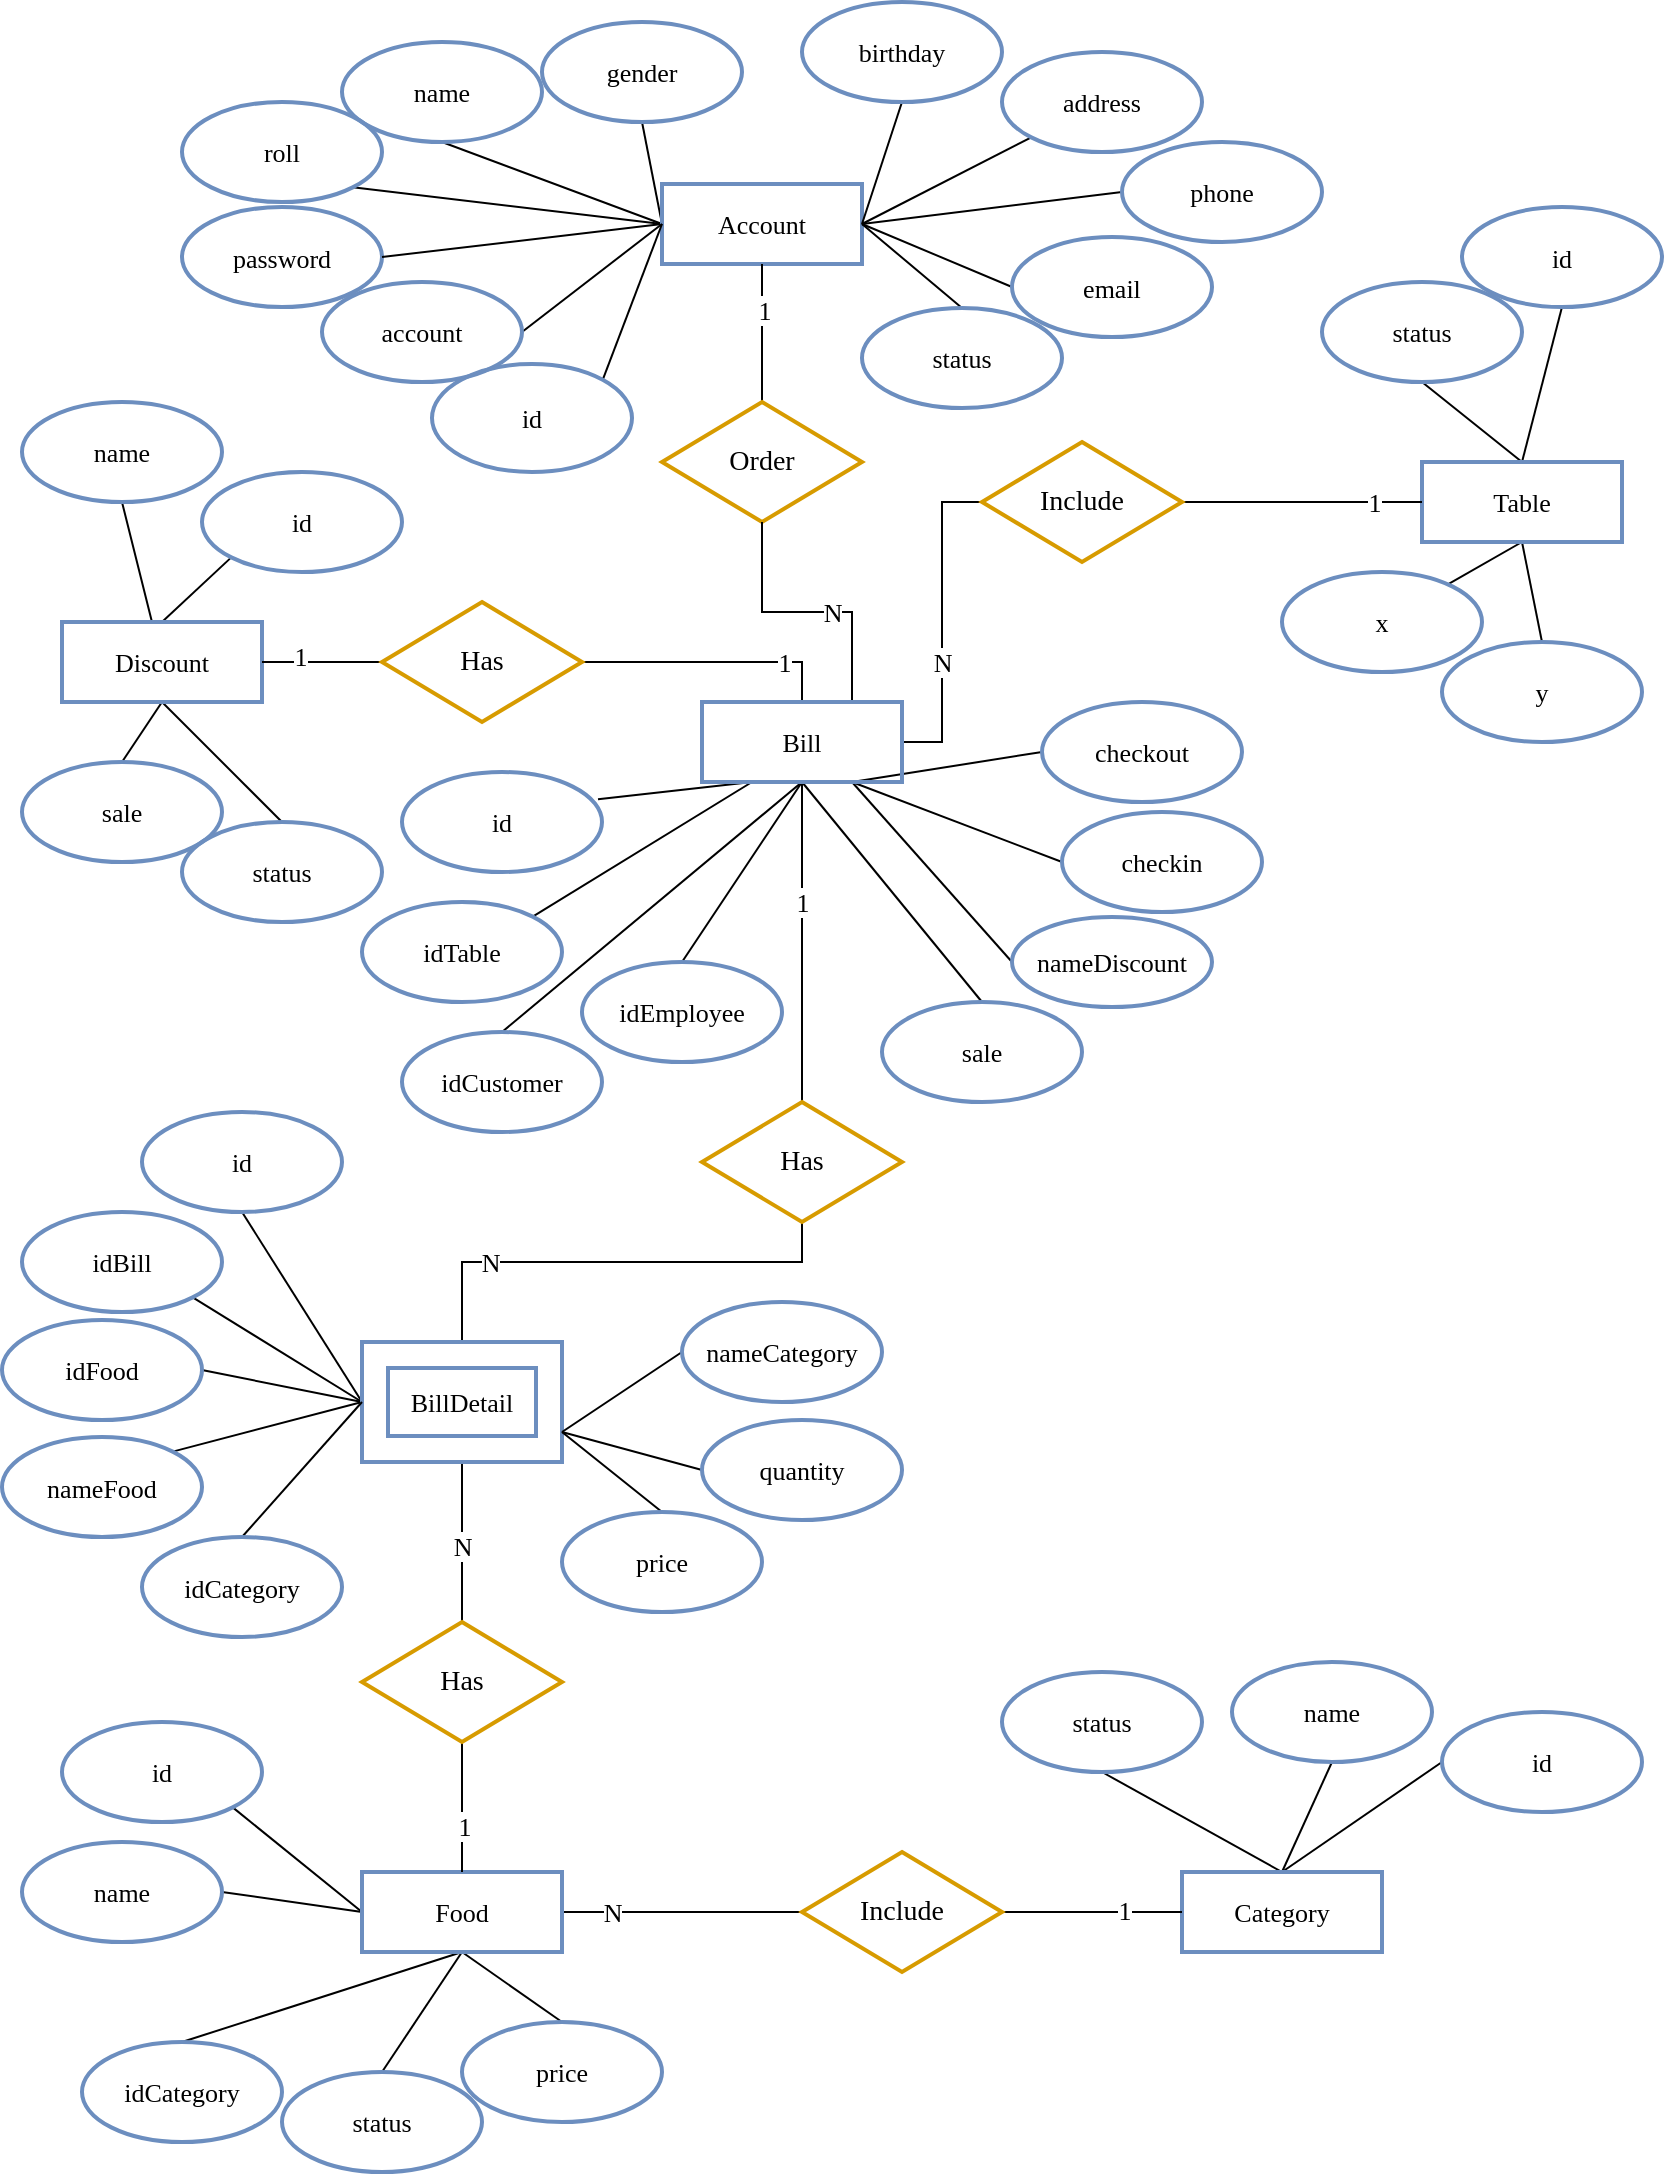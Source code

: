 <mxfile version="12.1.7" type="device" pages="1"><diagram id="SRZ3dqb9q7JAOupJi0MM" name="Page-1"><mxGraphModel dx="1010" dy="579" grid="1" gridSize="10" guides="1" tooltips="1" connect="1" arrows="1" fold="1" page="1" pageScale="1" pageWidth="850" pageHeight="1100" math="0" shadow="0"><root><mxCell id="0"/><mxCell id="1" parent="0"/><mxCell id="v0lJwdvQZhGntHeswYaw-1" value="password" style="ellipse;margin=10;strokeWidth=2;fontSize=13;whiteSpace=wrap;html=1;align=center;fillColor=none;strokeColor=#6c8ebf;fontFamily=Times New Roman;rotation=0;" parent="1" vertex="1"><mxGeometry x="100" y="112.5" width="100" height="50" as="geometry"/></mxCell><mxCell id="v0lJwdvQZhGntHeswYaw-62" style="rounded=0;orthogonalLoop=1;jettySize=auto;html=1;entryX=0.5;entryY=1;entryDx=0;entryDy=0;endArrow=none;endFill=0;fontFamily=Times New Roman;fontSize=13;exitX=0;exitY=0.5;exitDx=0;exitDy=0;" parent="1" source="v0lJwdvQZhGntHeswYaw-2" target="v0lJwdvQZhGntHeswYaw-18" edge="1"><mxGeometry relative="1" as="geometry"><mxPoint x="300" y="100" as="sourcePoint"/></mxGeometry></mxCell><mxCell id="v0lJwdvQZhGntHeswYaw-63" style="edgeStyle=none;rounded=0;orthogonalLoop=1;jettySize=auto;html=1;entryX=1;entryY=1;entryDx=0;entryDy=0;endArrow=none;endFill=0;fontFamily=Times New Roman;fontSize=13;exitX=0;exitY=0.5;exitDx=0;exitDy=0;" parent="1" source="v0lJwdvQZhGntHeswYaw-2" target="v0lJwdvQZhGntHeswYaw-17" edge="1"><mxGeometry relative="1" as="geometry"><mxPoint x="280" y="110" as="sourcePoint"/></mxGeometry></mxCell><mxCell id="v0lJwdvQZhGntHeswYaw-64" style="edgeStyle=none;rounded=0;orthogonalLoop=1;jettySize=auto;html=1;entryX=1;entryY=0.5;entryDx=0;entryDy=0;endArrow=none;endFill=0;fontFamily=Times New Roman;fontSize=13;exitX=0;exitY=0.5;exitDx=0;exitDy=0;" parent="1" source="v0lJwdvQZhGntHeswYaw-2" target="v0lJwdvQZhGntHeswYaw-1" edge="1"><mxGeometry relative="1" as="geometry"><mxPoint x="270" y="113" as="sourcePoint"/></mxGeometry></mxCell><mxCell id="LZsES5Yfw7CZXy4DwMsP-8" style="edgeStyle=none;rounded=0;orthogonalLoop=1;jettySize=auto;html=1;entryX=0.5;entryY=1;entryDx=0;entryDy=0;endArrow=none;endFill=0;exitX=0;exitY=0.5;exitDx=0;exitDy=0;" edge="1" parent="1" source="v0lJwdvQZhGntHeswYaw-2" target="LZsES5Yfw7CZXy4DwMsP-1"><mxGeometry relative="1" as="geometry"><mxPoint x="320" y="90" as="sourcePoint"/></mxGeometry></mxCell><mxCell id="v0lJwdvQZhGntHeswYaw-2" value="Account" style="strokeWidth=2;whiteSpace=wrap;html=1;align=center;fontSize=13;fillColor=none;strokeColor=#6c8ebf;fontFamily=Times New Roman;" parent="1" vertex="1"><mxGeometry x="340" y="101" width="100" height="40" as="geometry"/></mxCell><mxCell id="v0lJwdvQZhGntHeswYaw-29" style="edgeStyle=orthogonalEdgeStyle;rounded=0;orthogonalLoop=1;jettySize=auto;html=1;entryX=0.5;entryY=1;entryDx=0;entryDy=0;endArrow=none;endFill=0;fontFamily=Times New Roman;fontSize=13;" parent="1" source="v0lJwdvQZhGntHeswYaw-3" target="v0lJwdvQZhGntHeswYaw-2" edge="1"><mxGeometry relative="1" as="geometry"/></mxCell><mxCell id="v0lJwdvQZhGntHeswYaw-127" value="1" style="text;html=1;resizable=0;points=[];align=center;verticalAlign=middle;labelBackgroundColor=#ffffff;fontSize=13;fontFamily=Times New Roman;" parent="v0lJwdvQZhGntHeswYaw-29" vertex="1" connectable="0"><mxGeometry x="0.327" y="-1" relative="1" as="geometry"><mxPoint as="offset"/></mxGeometry></mxCell><mxCell id="v0lJwdvQZhGntHeswYaw-3" value="Order" style="shape=rhombus;strokeWidth=2;fontSize=13;perimeter=rhombusPerimeter;whiteSpace=wrap;html=1;align=center;fontSize=14;fillColor=none;strokeColor=#d79b00;fontFamily=Times New Roman;" parent="1" vertex="1"><mxGeometry x="340" y="210" width="100" height="60" as="geometry"/></mxCell><mxCell id="v0lJwdvQZhGntHeswYaw-96" style="edgeStyle=none;rounded=0;orthogonalLoop=1;jettySize=auto;html=1;exitX=0.5;exitY=0;exitDx=0;exitDy=0;entryX=0.5;entryY=1;entryDx=0;entryDy=0;endArrow=none;endFill=0;fontFamily=Times New Roman;fontSize=13;" parent="1" source="v0lJwdvQZhGntHeswYaw-5" target="v0lJwdvQZhGntHeswYaw-44" edge="1"><mxGeometry relative="1" as="geometry"/></mxCell><mxCell id="v0lJwdvQZhGntHeswYaw-97" style="edgeStyle=none;rounded=0;orthogonalLoop=1;jettySize=auto;html=1;exitX=0.5;exitY=0;exitDx=0;exitDy=0;entryX=0.5;entryY=1;entryDx=0;entryDy=0;endArrow=none;endFill=0;fontFamily=Times New Roman;fontSize=13;" parent="1" source="v0lJwdvQZhGntHeswYaw-5" target="v0lJwdvQZhGntHeswYaw-45" edge="1"><mxGeometry relative="1" as="geometry"/></mxCell><mxCell id="v0lJwdvQZhGntHeswYaw-98" style="edgeStyle=none;rounded=0;orthogonalLoop=1;jettySize=auto;html=1;exitX=0.5;exitY=1;exitDx=0;exitDy=0;endArrow=none;endFill=0;fontFamily=Times New Roman;fontSize=13;" parent="1" source="v0lJwdvQZhGntHeswYaw-5" target="v0lJwdvQZhGntHeswYaw-43" edge="1"><mxGeometry relative="1" as="geometry"/></mxCell><mxCell id="v0lJwdvQZhGntHeswYaw-99" style="edgeStyle=none;rounded=0;orthogonalLoop=1;jettySize=auto;html=1;exitX=0.5;exitY=1;exitDx=0;exitDy=0;entryX=0.5;entryY=0;entryDx=0;entryDy=0;endArrow=none;endFill=0;fontFamily=Times New Roman;fontSize=13;" parent="1" source="v0lJwdvQZhGntHeswYaw-5" target="v0lJwdvQZhGntHeswYaw-42" edge="1"><mxGeometry relative="1" as="geometry"/></mxCell><mxCell id="v0lJwdvQZhGntHeswYaw-5" value="Table" style="strokeWidth=2;whiteSpace=wrap;html=1;align=center;fontSize=13;fillColor=none;strokeColor=#6c8ebf;fontFamily=Times New Roman;" parent="1" vertex="1"><mxGeometry x="720" y="240" width="100" height="40" as="geometry"/></mxCell><mxCell id="v0lJwdvQZhGntHeswYaw-108" style="edgeStyle=none;rounded=0;orthogonalLoop=1;jettySize=auto;html=1;exitX=0.5;exitY=0;exitDx=0;exitDy=0;entryX=0.5;entryY=1;entryDx=0;entryDy=0;endArrow=none;endFill=0;fontFamily=Times New Roman;fontSize=13;" parent="1" source="v0lJwdvQZhGntHeswYaw-6" target="v0lJwdvQZhGntHeswYaw-60" edge="1"><mxGeometry relative="1" as="geometry"/></mxCell><mxCell id="v0lJwdvQZhGntHeswYaw-109" style="edgeStyle=none;rounded=0;orthogonalLoop=1;jettySize=auto;html=1;exitX=0.5;exitY=0;exitDx=0;exitDy=0;entryX=0.5;entryY=1;entryDx=0;entryDy=0;endArrow=none;endFill=0;fontFamily=Times New Roman;fontSize=13;" parent="1" source="v0lJwdvQZhGntHeswYaw-6" target="v0lJwdvQZhGntHeswYaw-61" edge="1"><mxGeometry relative="1" as="geometry"/></mxCell><mxCell id="v0lJwdvQZhGntHeswYaw-110" style="edgeStyle=none;rounded=0;orthogonalLoop=1;jettySize=auto;html=1;exitX=0.5;exitY=0;exitDx=0;exitDy=0;entryX=0;entryY=0.5;entryDx=0;entryDy=0;endArrow=none;endFill=0;fontFamily=Times New Roman;fontSize=13;" parent="1" source="v0lJwdvQZhGntHeswYaw-6" target="v0lJwdvQZhGntHeswYaw-59" edge="1"><mxGeometry relative="1" as="geometry"/></mxCell><mxCell id="v0lJwdvQZhGntHeswYaw-6" value="Category" style="strokeWidth=2;whiteSpace=wrap;html=1;align=center;fontSize=13;fillColor=none;strokeColor=#6c8ebf;fontFamily=Times New Roman;" parent="1" vertex="1"><mxGeometry x="600" y="945" width="100" height="40" as="geometry"/></mxCell><mxCell id="v0lJwdvQZhGntHeswYaw-85" style="rounded=0;orthogonalLoop=1;jettySize=auto;html=1;entryX=0.5;entryY=1;entryDx=0;entryDy=0;endArrow=none;endFill=0;fontFamily=Times New Roman;fontSize=13;" parent="1" source="v0lJwdvQZhGntHeswYaw-7" target="v0lJwdvQZhGntHeswYaw-48" edge="1"><mxGeometry relative="1" as="geometry"/></mxCell><mxCell id="v0lJwdvQZhGntHeswYaw-86" style="edgeStyle=none;rounded=0;orthogonalLoop=1;jettySize=auto;html=1;entryX=0;entryY=1;entryDx=0;entryDy=0;endArrow=none;endFill=0;fontFamily=Times New Roman;fontSize=13;exitX=0.5;exitY=0;exitDx=0;exitDy=0;" parent="1" source="v0lJwdvQZhGntHeswYaw-7" target="v0lJwdvQZhGntHeswYaw-49" edge="1"><mxGeometry relative="1" as="geometry"/></mxCell><mxCell id="v0lJwdvQZhGntHeswYaw-87" style="edgeStyle=none;rounded=0;orthogonalLoop=1;jettySize=auto;html=1;exitX=0.5;exitY=1;exitDx=0;exitDy=0;entryX=0.5;entryY=0;entryDx=0;entryDy=0;endArrow=none;endFill=0;fontFamily=Times New Roman;fontSize=13;" parent="1" source="v0lJwdvQZhGntHeswYaw-7" target="v0lJwdvQZhGntHeswYaw-47" edge="1"><mxGeometry relative="1" as="geometry"/></mxCell><mxCell id="v0lJwdvQZhGntHeswYaw-88" style="edgeStyle=none;rounded=0;orthogonalLoop=1;jettySize=auto;html=1;exitX=0.5;exitY=1;exitDx=0;exitDy=0;entryX=0.5;entryY=0;entryDx=0;entryDy=0;endArrow=none;endFill=0;fontFamily=Times New Roman;fontSize=13;" parent="1" source="v0lJwdvQZhGntHeswYaw-7" target="v0lJwdvQZhGntHeswYaw-46" edge="1"><mxGeometry relative="1" as="geometry"/></mxCell><mxCell id="v0lJwdvQZhGntHeswYaw-7" value="Discount" style="strokeWidth=2;whiteSpace=wrap;html=1;align=center;fontSize=13;fillColor=none;strokeColor=#6c8ebf;fontFamily=Times New Roman;" parent="1" vertex="1"><mxGeometry x="40" y="320" width="100" height="40" as="geometry"/></mxCell><mxCell id="v0lJwdvQZhGntHeswYaw-28" style="edgeStyle=orthogonalEdgeStyle;rounded=0;orthogonalLoop=1;jettySize=auto;html=1;fontFamily=Times New Roman;fontSize=13;endArrow=none;endFill=0;exitX=0.75;exitY=0;exitDx=0;exitDy=0;" parent="1" source="v0lJwdvQZhGntHeswYaw-8" target="v0lJwdvQZhGntHeswYaw-3" edge="1"><mxGeometry relative="1" as="geometry"/></mxCell><mxCell id="v0lJwdvQZhGntHeswYaw-114" value="N" style="text;html=1;resizable=0;points=[];align=center;verticalAlign=middle;labelBackgroundColor=#ffffff;fontSize=13;fontFamily=Times New Roman;" parent="v0lJwdvQZhGntHeswYaw-28" vertex="1" connectable="0"><mxGeometry x="-0.333" y="9" relative="1" as="geometry"><mxPoint x="-10.5" y="-9" as="offset"/></mxGeometry></mxCell><mxCell id="v0lJwdvQZhGntHeswYaw-30" style="edgeStyle=orthogonalEdgeStyle;rounded=0;orthogonalLoop=1;jettySize=auto;html=1;entryX=0;entryY=0.5;entryDx=0;entryDy=0;endArrow=none;endFill=0;fontFamily=Times New Roman;fontSize=13;exitX=1;exitY=0.5;exitDx=0;exitDy=0;" parent="1" source="v0lJwdvQZhGntHeswYaw-8" target="v0lJwdvQZhGntHeswYaw-11" edge="1"><mxGeometry relative="1" as="geometry"/></mxCell><mxCell id="v0lJwdvQZhGntHeswYaw-116" value="N" style="text;html=1;resizable=0;points=[];align=center;verticalAlign=middle;labelBackgroundColor=#ffffff;fontSize=13;fontFamily=Times New Roman;" parent="v0lJwdvQZhGntHeswYaw-30" vertex="1" connectable="0"><mxGeometry x="-0.482" y="-1" relative="1" as="geometry"><mxPoint x="-1" y="-19" as="offset"/></mxGeometry></mxCell><mxCell id="v0lJwdvQZhGntHeswYaw-32" style="edgeStyle=orthogonalEdgeStyle;rounded=0;orthogonalLoop=1;jettySize=auto;html=1;entryX=1;entryY=0.5;entryDx=0;entryDy=0;endArrow=none;endFill=0;fontFamily=Times New Roman;fontSize=13;exitX=0.5;exitY=0;exitDx=0;exitDy=0;" parent="1" source="v0lJwdvQZhGntHeswYaw-8" target="v0lJwdvQZhGntHeswYaw-12" edge="1"><mxGeometry relative="1" as="geometry"/></mxCell><mxCell id="v0lJwdvQZhGntHeswYaw-111" value="1" style="text;html=1;resizable=0;points=[];align=center;verticalAlign=middle;labelBackgroundColor=#ffffff;fontSize=13;fontFamily=Times New Roman;" parent="v0lJwdvQZhGntHeswYaw-32" vertex="1" connectable="0"><mxGeometry x="-0.021" relative="1" as="geometry"><mxPoint x="34" as="offset"/></mxGeometry></mxCell><mxCell id="v0lJwdvQZhGntHeswYaw-82" style="edgeStyle=orthogonalEdgeStyle;rounded=0;orthogonalLoop=1;jettySize=auto;html=1;entryX=0.5;entryY=0;entryDx=0;entryDy=0;endArrow=none;endFill=0;fontFamily=Times New Roman;fontSize=13;exitX=0.5;exitY=1;exitDx=0;exitDy=0;" parent="1" source="v0lJwdvQZhGntHeswYaw-8" target="v0lJwdvQZhGntHeswYaw-14" edge="1"><mxGeometry relative="1" as="geometry"/></mxCell><mxCell id="v0lJwdvQZhGntHeswYaw-112" value="&lt;span style=&quot;font-family: &amp;#34;helvetica&amp;#34; , &amp;#34;arial&amp;#34; , sans-serif ; font-size: 0px ; background-color: rgb(248 , 249 , 250)&quot;&gt;1&lt;/span&gt;" style="text;html=1;resizable=0;points=[];align=center;verticalAlign=middle;labelBackgroundColor=#ffffff;fontSize=13;fontFamily=Times New Roman;" parent="v0lJwdvQZhGntHeswYaw-82" vertex="1" connectable="0"><mxGeometry x="-0.693" y="1" relative="1" as="geometry"><mxPoint as="offset"/></mxGeometry></mxCell><mxCell id="v0lJwdvQZhGntHeswYaw-129" value="1" style="text;html=1;resizable=0;points=[];align=center;verticalAlign=middle;labelBackgroundColor=#ffffff;fontSize=13;fontFamily=Times New Roman;" parent="v0lJwdvQZhGntHeswYaw-82" vertex="1" connectable="0"><mxGeometry x="-0.25" relative="1" as="geometry"><mxPoint as="offset"/></mxGeometry></mxCell><mxCell id="v0lJwdvQZhGntHeswYaw-89" style="edgeStyle=none;rounded=0;orthogonalLoop=1;jettySize=auto;html=1;exitX=0.25;exitY=1;exitDx=0;exitDy=0;entryX=0.02;entryY=0.728;entryDx=0;entryDy=0;endArrow=none;endFill=0;fontFamily=Times New Roman;fontSize=13;entryPerimeter=0;" parent="1" source="v0lJwdvQZhGntHeswYaw-8" target="v0lJwdvQZhGntHeswYaw-76" edge="1"><mxGeometry relative="1" as="geometry"/></mxCell><mxCell id="v0lJwdvQZhGntHeswYaw-90" style="edgeStyle=none;rounded=0;orthogonalLoop=1;jettySize=auto;html=1;exitX=0.25;exitY=1;exitDx=0;exitDy=0;entryX=1;entryY=0;entryDx=0;entryDy=0;endArrow=none;endFill=0;fontFamily=Times New Roman;fontSize=13;" parent="1" source="v0lJwdvQZhGntHeswYaw-8" target="v0lJwdvQZhGntHeswYaw-75" edge="1"><mxGeometry relative="1" as="geometry"/></mxCell><mxCell id="v0lJwdvQZhGntHeswYaw-91" style="edgeStyle=none;rounded=0;orthogonalLoop=1;jettySize=auto;html=1;exitX=0.5;exitY=1;exitDx=0;exitDy=0;entryX=0.5;entryY=0;entryDx=0;entryDy=0;endArrow=none;endFill=0;fontFamily=Times New Roman;fontSize=13;" parent="1" source="v0lJwdvQZhGntHeswYaw-8" target="v0lJwdvQZhGntHeswYaw-73" edge="1"><mxGeometry relative="1" as="geometry"/></mxCell><mxCell id="v0lJwdvQZhGntHeswYaw-92" style="edgeStyle=none;rounded=0;orthogonalLoop=1;jettySize=auto;html=1;exitX=0.75;exitY=1;exitDx=0;exitDy=0;entryX=0;entryY=0.5;entryDx=0;entryDy=0;endArrow=none;endFill=0;fontFamily=Times New Roman;fontSize=13;" parent="1" source="v0lJwdvQZhGntHeswYaw-8" target="v0lJwdvQZhGntHeswYaw-79" edge="1"><mxGeometry relative="1" as="geometry"/></mxCell><mxCell id="v0lJwdvQZhGntHeswYaw-93" style="edgeStyle=none;rounded=0;orthogonalLoop=1;jettySize=auto;html=1;exitX=0.75;exitY=1;exitDx=0;exitDy=0;entryX=0;entryY=0.5;entryDx=0;entryDy=0;endArrow=none;endFill=0;fontFamily=Times New Roman;fontSize=13;" parent="1" source="v0lJwdvQZhGntHeswYaw-8" target="v0lJwdvQZhGntHeswYaw-78" edge="1"><mxGeometry relative="1" as="geometry"/></mxCell><mxCell id="v0lJwdvQZhGntHeswYaw-94" style="edgeStyle=none;rounded=0;orthogonalLoop=1;jettySize=auto;html=1;exitX=0.75;exitY=1;exitDx=0;exitDy=0;entryX=0;entryY=0.5;entryDx=0;entryDy=0;endArrow=none;endFill=0;fontFamily=Times New Roman;fontSize=13;" parent="1" source="v0lJwdvQZhGntHeswYaw-8" target="v0lJwdvQZhGntHeswYaw-77" edge="1"><mxGeometry relative="1" as="geometry"/></mxCell><mxCell id="v0lJwdvQZhGntHeswYaw-95" style="edgeStyle=none;rounded=0;orthogonalLoop=1;jettySize=auto;html=1;exitX=0.5;exitY=1;exitDx=0;exitDy=0;endArrow=none;endFill=0;fontFamily=Times New Roman;fontSize=13;entryX=0.5;entryY=0;entryDx=0;entryDy=0;" parent="1" source="v0lJwdvQZhGntHeswYaw-8" target="v0lJwdvQZhGntHeswYaw-74" edge="1"><mxGeometry relative="1" as="geometry"><mxPoint x="465" y="500" as="targetPoint"/></mxGeometry></mxCell><mxCell id="LZsES5Yfw7CZXy4DwMsP-13" style="edgeStyle=none;rounded=0;orthogonalLoop=1;jettySize=auto;html=1;exitX=0.5;exitY=1;exitDx=0;exitDy=0;entryX=0.5;entryY=0;entryDx=0;entryDy=0;endArrow=none;endFill=0;" edge="1" parent="1" source="v0lJwdvQZhGntHeswYaw-8" target="LZsES5Yfw7CZXy4DwMsP-12"><mxGeometry relative="1" as="geometry"/></mxCell><mxCell id="v0lJwdvQZhGntHeswYaw-8" value="Bill" style="strokeWidth=2;whiteSpace=wrap;html=1;align=center;fontSize=13;fillColor=none;strokeColor=#6c8ebf;fontFamily=Times New Roman;" parent="1" vertex="1"><mxGeometry x="360" y="360" width="100" height="40" as="geometry"/></mxCell><mxCell id="v0lJwdvQZhGntHeswYaw-40" style="edgeStyle=orthogonalEdgeStyle;rounded=0;orthogonalLoop=1;jettySize=auto;html=1;entryX=0;entryY=0.5;entryDx=0;entryDy=0;endArrow=none;endFill=0;fontFamily=Times New Roman;fontSize=13;" parent="1" source="v0lJwdvQZhGntHeswYaw-9" target="v0lJwdvQZhGntHeswYaw-16" edge="1"><mxGeometry relative="1" as="geometry"/></mxCell><mxCell id="v0lJwdvQZhGntHeswYaw-125" value="N" style="text;html=1;resizable=0;points=[];align=center;verticalAlign=middle;labelBackgroundColor=#ffffff;fontSize=13;fontFamily=Times New Roman;" parent="v0lJwdvQZhGntHeswYaw-40" vertex="1" connectable="0"><mxGeometry x="0.004" y="-33" relative="1" as="geometry"><mxPoint x="-35" y="-33" as="offset"/></mxGeometry></mxCell><mxCell id="v0lJwdvQZhGntHeswYaw-104" style="edgeStyle=none;rounded=0;orthogonalLoop=1;jettySize=auto;html=1;exitX=0;exitY=0.5;exitDx=0;exitDy=0;entryX=1;entryY=1;entryDx=0;entryDy=0;endArrow=none;endFill=0;fontFamily=Times New Roman;fontSize=13;" parent="1" source="v0lJwdvQZhGntHeswYaw-9" target="v0lJwdvQZhGntHeswYaw-55" edge="1"><mxGeometry relative="1" as="geometry"/></mxCell><mxCell id="v0lJwdvQZhGntHeswYaw-105" style="edgeStyle=none;rounded=0;orthogonalLoop=1;jettySize=auto;html=1;exitX=0;exitY=0.5;exitDx=0;exitDy=0;entryX=1;entryY=0.5;entryDx=0;entryDy=0;endArrow=none;endFill=0;fontFamily=Times New Roman;fontSize=13;" parent="1" source="v0lJwdvQZhGntHeswYaw-9" target="v0lJwdvQZhGntHeswYaw-58" edge="1"><mxGeometry relative="1" as="geometry"/></mxCell><mxCell id="v0lJwdvQZhGntHeswYaw-106" style="edgeStyle=none;rounded=0;orthogonalLoop=1;jettySize=auto;html=1;exitX=0.5;exitY=1;exitDx=0;exitDy=0;entryX=0.5;entryY=0;entryDx=0;entryDy=0;endArrow=none;endFill=0;fontFamily=Times New Roman;fontSize=13;" parent="1" source="v0lJwdvQZhGntHeswYaw-9" target="v0lJwdvQZhGntHeswYaw-57" edge="1"><mxGeometry relative="1" as="geometry"/></mxCell><mxCell id="v0lJwdvQZhGntHeswYaw-107" style="edgeStyle=none;rounded=0;orthogonalLoop=1;jettySize=auto;html=1;exitX=0.5;exitY=1;exitDx=0;exitDy=0;entryX=0.5;entryY=0;entryDx=0;entryDy=0;endArrow=none;endFill=0;fontFamily=Times New Roman;fontSize=13;" parent="1" source="v0lJwdvQZhGntHeswYaw-9" target="v0lJwdvQZhGntHeswYaw-56" edge="1"><mxGeometry relative="1" as="geometry"/></mxCell><mxCell id="LZsES5Yfw7CZXy4DwMsP-11" style="edgeStyle=none;rounded=0;orthogonalLoop=1;jettySize=auto;html=1;exitX=0.5;exitY=1;exitDx=0;exitDy=0;entryX=0.5;entryY=0;entryDx=0;entryDy=0;endArrow=none;endFill=0;" edge="1" parent="1" source="v0lJwdvQZhGntHeswYaw-9" target="LZsES5Yfw7CZXy4DwMsP-10"><mxGeometry relative="1" as="geometry"/></mxCell><mxCell id="v0lJwdvQZhGntHeswYaw-9" value="Food" style="strokeWidth=2;whiteSpace=wrap;html=1;align=center;fontSize=13;fillColor=none;strokeColor=#6c8ebf;fontFamily=Times New Roman;" parent="1" vertex="1"><mxGeometry x="190" y="945" width="100" height="40" as="geometry"/></mxCell><mxCell id="v0lJwdvQZhGntHeswYaw-38" style="edgeStyle=orthogonalEdgeStyle;rounded=0;orthogonalLoop=1;jettySize=auto;html=1;endArrow=none;endFill=0;fontFamily=Times New Roman;fontSize=13;entryX=0.5;entryY=0;entryDx=0;entryDy=0;" parent="1" source="v0lJwdvQZhGntHeswYaw-10" target="v0lJwdvQZhGntHeswYaw-15" edge="1"><mxGeometry relative="1" as="geometry"><mxPoint x="240" y="740" as="targetPoint"/><Array as="points"><mxPoint x="240" y="730"/><mxPoint x="240" y="730"/></Array></mxGeometry></mxCell><mxCell id="v0lJwdvQZhGntHeswYaw-123" value="N" style="text;html=1;resizable=0;points=[];align=center;verticalAlign=middle;labelBackgroundColor=#ffffff;fontSize=13;fontFamily=Times New Roman;" parent="v0lJwdvQZhGntHeswYaw-38" vertex="1" connectable="0"><mxGeometry x="0.188" y="1" relative="1" as="geometry"><mxPoint x="-1" y="-5.5" as="offset"/></mxGeometry></mxCell><mxCell id="v0lJwdvQZhGntHeswYaw-100" style="edgeStyle=none;rounded=0;orthogonalLoop=1;jettySize=auto;html=1;exitX=0;exitY=0.5;exitDx=0;exitDy=0;entryX=0.5;entryY=1;entryDx=0;entryDy=0;endArrow=none;endFill=0;fontFamily=Times New Roman;fontSize=13;" parent="1" source="v0lJwdvQZhGntHeswYaw-10" target="v0lJwdvQZhGntHeswYaw-51" edge="1"><mxGeometry relative="1" as="geometry"/></mxCell><mxCell id="v0lJwdvQZhGntHeswYaw-101" style="edgeStyle=none;rounded=0;orthogonalLoop=1;jettySize=auto;html=1;exitX=0;exitY=0.5;exitDx=0;exitDy=0;entryX=1;entryY=1;entryDx=0;entryDy=0;endArrow=none;endFill=0;fontFamily=Times New Roman;fontSize=13;" parent="1" source="v0lJwdvQZhGntHeswYaw-10" target="v0lJwdvQZhGntHeswYaw-53" edge="1"><mxGeometry relative="1" as="geometry"/></mxCell><mxCell id="v0lJwdvQZhGntHeswYaw-102" style="edgeStyle=none;rounded=0;orthogonalLoop=1;jettySize=auto;html=1;exitX=0;exitY=0.5;exitDx=0;exitDy=0;entryX=1;entryY=0.5;entryDx=0;entryDy=0;endArrow=none;endFill=0;fontFamily=Times New Roman;fontSize=13;" parent="1" source="v0lJwdvQZhGntHeswYaw-10" target="v0lJwdvQZhGntHeswYaw-54" edge="1"><mxGeometry relative="1" as="geometry"/></mxCell><mxCell id="v0lJwdvQZhGntHeswYaw-103" style="edgeStyle=none;rounded=0;orthogonalLoop=1;jettySize=auto;html=1;exitX=0;exitY=0.5;exitDx=0;exitDy=0;entryX=1;entryY=0;entryDx=0;entryDy=0;endArrow=none;endFill=0;fontFamily=Times New Roman;fontSize=13;" parent="1" source="v0lJwdvQZhGntHeswYaw-10" target="v0lJwdvQZhGntHeswYaw-52" edge="1"><mxGeometry relative="1" as="geometry"/></mxCell><mxCell id="v0lJwdvQZhGntHeswYaw-120" style="edgeStyle=none;rounded=0;orthogonalLoop=1;jettySize=auto;html=1;entryX=0.5;entryY=1;entryDx=0;entryDy=0;endArrow=none;endFill=0;fontFamily=Times New Roman;fontSize=13;" parent="1" source="v0lJwdvQZhGntHeswYaw-10" target="v0lJwdvQZhGntHeswYaw-14" edge="1"><mxGeometry relative="1" as="geometry"><Array as="points"><mxPoint x="240" y="640"/><mxPoint x="410" y="640"/></Array></mxGeometry></mxCell><mxCell id="v0lJwdvQZhGntHeswYaw-122" value="N" style="text;html=1;resizable=0;points=[];align=center;verticalAlign=middle;labelBackgroundColor=#ffffff;fontSize=13;fontFamily=Times New Roman;" parent="v0lJwdvQZhGntHeswYaw-120" vertex="1" connectable="0"><mxGeometry x="0.21" y="-2" relative="1" as="geometry"><mxPoint x="-85" y="-2" as="offset"/></mxGeometry></mxCell><mxCell id="v0lJwdvQZhGntHeswYaw-10" value="&lt;font face=&quot;Times New Roman&quot; style=&quot;font-size: 13px&quot;&gt;BillDetail&lt;/font&gt;" style="shape=ext;strokeWidth=2;margin=10;double=1;whiteSpace=wrap;html=1;align=center;fontSize=14;fillColor=none;strokeColor=#6C8EBF;" parent="1" vertex="1"><mxGeometry x="190" y="680" width="100" height="60" as="geometry"/></mxCell><mxCell id="v0lJwdvQZhGntHeswYaw-31" style="edgeStyle=orthogonalEdgeStyle;rounded=0;orthogonalLoop=1;jettySize=auto;html=1;entryX=0;entryY=0.5;entryDx=0;entryDy=0;endArrow=none;endFill=0;fontFamily=Times New Roman;fontSize=13;" parent="1" source="v0lJwdvQZhGntHeswYaw-11" target="v0lJwdvQZhGntHeswYaw-5" edge="1"><mxGeometry relative="1" as="geometry"/></mxCell><mxCell id="v0lJwdvQZhGntHeswYaw-128" value="1" style="text;html=1;resizable=0;points=[];align=center;verticalAlign=middle;labelBackgroundColor=#ffffff;fontSize=13;fontFamily=Times New Roman;" parent="v0lJwdvQZhGntHeswYaw-31" vertex="1" connectable="0"><mxGeometry x="0.588" relative="1" as="geometry"><mxPoint as="offset"/></mxGeometry></mxCell><mxCell id="v0lJwdvQZhGntHeswYaw-11" value="Include" style="shape=rhombus;strokeWidth=2;fontSize=13;perimeter=rhombusPerimeter;whiteSpace=wrap;html=1;align=center;fontSize=14;fillColor=none;strokeColor=#d79b00;fontFamily=Times New Roman;" parent="1" vertex="1"><mxGeometry x="500" y="230" width="100" height="60" as="geometry"/></mxCell><mxCell id="v0lJwdvQZhGntHeswYaw-33" style="edgeStyle=orthogonalEdgeStyle;rounded=0;orthogonalLoop=1;jettySize=auto;html=1;entryX=1;entryY=0.5;entryDx=0;entryDy=0;endArrow=none;endFill=0;fontFamily=Times New Roman;fontSize=13;" parent="1" source="v0lJwdvQZhGntHeswYaw-12" target="v0lJwdvQZhGntHeswYaw-7" edge="1"><mxGeometry relative="1" as="geometry"/></mxCell><mxCell id="v0lJwdvQZhGntHeswYaw-14" value="Has" style="shape=rhombus;strokeWidth=2;fontSize=13;perimeter=rhombusPerimeter;whiteSpace=wrap;html=1;align=center;fontSize=14;fillColor=none;strokeColor=#d79b00;fontFamily=Times New Roman;" parent="1" vertex="1"><mxGeometry x="360" y="560" width="100" height="60" as="geometry"/></mxCell><mxCell id="v0lJwdvQZhGntHeswYaw-39" style="edgeStyle=orthogonalEdgeStyle;rounded=0;orthogonalLoop=1;jettySize=auto;html=1;entryX=0.5;entryY=0;entryDx=0;entryDy=0;endArrow=none;endFill=0;fontFamily=Times New Roman;fontSize=13;" parent="1" source="v0lJwdvQZhGntHeswYaw-15" target="v0lJwdvQZhGntHeswYaw-9" edge="1"><mxGeometry relative="1" as="geometry"/></mxCell><mxCell id="v0lJwdvQZhGntHeswYaw-124" value="1" style="text;html=1;resizable=0;points=[];align=center;verticalAlign=middle;labelBackgroundColor=#ffffff;fontSize=13;fontFamily=Times New Roman;" parent="v0lJwdvQZhGntHeswYaw-39" vertex="1" connectable="0"><mxGeometry x="0.298" y="1" relative="1" as="geometry"><mxPoint as="offset"/></mxGeometry></mxCell><mxCell id="v0lJwdvQZhGntHeswYaw-15" value="Has" style="shape=rhombus;strokeWidth=2;fontSize=13;perimeter=rhombusPerimeter;whiteSpace=wrap;html=1;align=center;fontSize=14;fillColor=none;strokeColor=#d79b00;fontFamily=Times New Roman;" parent="1" vertex="1"><mxGeometry x="190" y="820" width="100" height="60" as="geometry"/></mxCell><mxCell id="v0lJwdvQZhGntHeswYaw-41" style="edgeStyle=orthogonalEdgeStyle;rounded=0;orthogonalLoop=1;jettySize=auto;html=1;endArrow=none;endFill=0;fontFamily=Times New Roman;fontSize=13;" parent="1" source="v0lJwdvQZhGntHeswYaw-16" target="v0lJwdvQZhGntHeswYaw-6" edge="1"><mxGeometry relative="1" as="geometry"/></mxCell><mxCell id="v0lJwdvQZhGntHeswYaw-126" value="1" style="text;html=1;resizable=0;points=[];align=center;verticalAlign=middle;labelBackgroundColor=#ffffff;fontSize=13;fontFamily=Times New Roman;" parent="v0lJwdvQZhGntHeswYaw-41" vertex="1" connectable="0"><mxGeometry x="0.349" y="1" relative="1" as="geometry"><mxPoint as="offset"/></mxGeometry></mxCell><mxCell id="v0lJwdvQZhGntHeswYaw-16" value="Include" style="shape=rhombus;strokeWidth=2;fontSize=13;perimeter=rhombusPerimeter;whiteSpace=wrap;html=1;align=center;fontSize=14;fillColor=none;strokeColor=#d79b00;fontFamily=Times New Roman;" parent="1" vertex="1"><mxGeometry x="410" y="935" width="100" height="60" as="geometry"/></mxCell><mxCell id="v0lJwdvQZhGntHeswYaw-17" value="roll" style="ellipse;margin=10;strokeWidth=2;fontSize=13;whiteSpace=wrap;html=1;align=center;fillColor=none;strokeColor=#6c8ebf;fontFamily=Times New Roman;rotation=0;" parent="1" vertex="1"><mxGeometry x="100" y="60" width="100" height="50" as="geometry"/></mxCell><mxCell id="v0lJwdvQZhGntHeswYaw-18" value="name" style="ellipse;margin=10;strokeWidth=2;fontSize=13;whiteSpace=wrap;html=1;align=center;fillColor=none;strokeColor=#6c8ebf;fontFamily=Times New Roman;rotation=0;" parent="1" vertex="1"><mxGeometry x="180" y="30" width="100" height="50" as="geometry"/></mxCell><mxCell id="v0lJwdvQZhGntHeswYaw-71" style="edgeStyle=none;rounded=0;orthogonalLoop=1;jettySize=auto;html=1;exitX=0.5;exitY=1;exitDx=0;exitDy=0;endArrow=none;endFill=0;fontFamily=Times New Roman;fontSize=13;entryX=1;entryY=0.5;entryDx=0;entryDy=0;" parent="1" source="v0lJwdvQZhGntHeswYaw-19" edge="1" target="v0lJwdvQZhGntHeswYaw-2"><mxGeometry relative="1" as="geometry"><mxPoint x="440" y="110" as="targetPoint"/></mxGeometry></mxCell><mxCell id="v0lJwdvQZhGntHeswYaw-19" value="birthday" style="ellipse;margin=10;strokeWidth=2;fontSize=13;whiteSpace=wrap;html=1;align=center;fillColor=none;strokeColor=#6c8ebf;fontFamily=Times New Roman;rotation=0;" parent="1" vertex="1"><mxGeometry x="410" y="10" width="100" height="50" as="geometry"/></mxCell><mxCell id="LZsES5Yfw7CZXy4DwMsP-1" value="gender" style="ellipse;margin=10;strokeWidth=2;fontSize=13;whiteSpace=wrap;html=1;align=center;fillColor=none;strokeColor=#6c8ebf;fontFamily=Times New Roman;rotation=0;" vertex="1" parent="1"><mxGeometry x="280" y="20" width="100" height="50" as="geometry"/></mxCell><mxCell id="v0lJwdvQZhGntHeswYaw-68" style="edgeStyle=none;rounded=0;orthogonalLoop=1;jettySize=auto;html=1;exitX=0;exitY=0.5;exitDx=0;exitDy=0;endArrow=none;endFill=0;fontFamily=Times New Roman;fontSize=13;entryX=1;entryY=0.5;entryDx=0;entryDy=0;" parent="1" source="v0lJwdvQZhGntHeswYaw-20" edge="1" target="v0lJwdvQZhGntHeswYaw-2"><mxGeometry relative="1" as="geometry"><mxPoint x="440" y="110" as="targetPoint"/></mxGeometry></mxCell><mxCell id="v0lJwdvQZhGntHeswYaw-20" value="email" style="ellipse;margin=10;strokeWidth=2;fontSize=13;whiteSpace=wrap;html=1;align=center;fillColor=none;strokeColor=#6c8ebf;fontFamily=Times New Roman;rotation=0;" parent="1" vertex="1"><mxGeometry x="515" y="127.5" width="100" height="50" as="geometry"/></mxCell><mxCell id="v0lJwdvQZhGntHeswYaw-70" style="edgeStyle=none;rounded=0;orthogonalLoop=1;jettySize=auto;html=1;exitX=0;exitY=1;exitDx=0;exitDy=0;entryX=1;entryY=0.5;entryDx=0;entryDy=0;endArrow=none;endFill=0;fontFamily=Times New Roman;fontSize=13;" parent="1" source="v0lJwdvQZhGntHeswYaw-21" target="v0lJwdvQZhGntHeswYaw-2" edge="1"><mxGeometry relative="1" as="geometry"/></mxCell><mxCell id="v0lJwdvQZhGntHeswYaw-21" value="address" style="ellipse;margin=10;strokeWidth=2;fontSize=13;whiteSpace=wrap;html=1;align=center;fillColor=none;strokeColor=#6c8ebf;fontFamily=Times New Roman;rotation=0;" parent="1" vertex="1"><mxGeometry x="510" y="35" width="100" height="50" as="geometry"/></mxCell><mxCell id="v0lJwdvQZhGntHeswYaw-69" style="edgeStyle=none;rounded=0;orthogonalLoop=1;jettySize=auto;html=1;exitX=0;exitY=0.5;exitDx=0;exitDy=0;endArrow=none;endFill=0;fontFamily=Times New Roman;fontSize=13;entryX=1;entryY=0.5;entryDx=0;entryDy=0;" parent="1" source="v0lJwdvQZhGntHeswYaw-22" edge="1" target="v0lJwdvQZhGntHeswYaw-2"><mxGeometry relative="1" as="geometry"><mxPoint x="440" y="105" as="targetPoint"/></mxGeometry></mxCell><mxCell id="v0lJwdvQZhGntHeswYaw-22" value="phone" style="ellipse;margin=10;strokeWidth=2;fontSize=13;whiteSpace=wrap;html=1;align=center;fillColor=none;strokeColor=#6c8ebf;fontFamily=Times New Roman;rotation=0;" parent="1" vertex="1"><mxGeometry x="570" y="80" width="100" height="50" as="geometry"/></mxCell><mxCell id="v0lJwdvQZhGntHeswYaw-65" style="edgeStyle=none;rounded=0;orthogonalLoop=1;jettySize=auto;html=1;exitX=1;exitY=0.5;exitDx=0;exitDy=0;endArrow=none;endFill=0;fontFamily=Times New Roman;fontSize=13;entryX=0;entryY=0.5;entryDx=0;entryDy=0;" parent="1" source="v0lJwdvQZhGntHeswYaw-23" edge="1" target="v0lJwdvQZhGntHeswYaw-2"><mxGeometry relative="1" as="geometry"><mxPoint x="340" y="110" as="targetPoint"/></mxGeometry></mxCell><mxCell id="v0lJwdvQZhGntHeswYaw-23" value="account" style="ellipse;margin=10;strokeWidth=2;fontSize=13;whiteSpace=wrap;html=1;align=center;fillColor=none;strokeColor=#6c8ebf;fontFamily=Times New Roman;rotation=0;" parent="1" vertex="1"><mxGeometry x="170" y="150" width="100" height="50" as="geometry"/></mxCell><mxCell id="v0lJwdvQZhGntHeswYaw-66" style="edgeStyle=none;rounded=0;orthogonalLoop=1;jettySize=auto;html=1;exitX=1;exitY=0;exitDx=0;exitDy=0;endArrow=none;endFill=0;fontFamily=Times New Roman;fontSize=13;entryX=0;entryY=0.5;entryDx=0;entryDy=0;" parent="1" source="v0lJwdvQZhGntHeswYaw-24" target="v0lJwdvQZhGntHeswYaw-2" edge="1"><mxGeometry relative="1" as="geometry"><mxPoint x="340" y="160" as="targetPoint"/></mxGeometry></mxCell><mxCell id="v0lJwdvQZhGntHeswYaw-24" value="id" style="ellipse;margin=10;strokeWidth=2;fontSize=13;whiteSpace=wrap;html=1;align=center;fillColor=none;strokeColor=#6c8ebf;fontFamily=Times New Roman;rotation=0;" parent="1" vertex="1"><mxGeometry x="225" y="191" width="100" height="54" as="geometry"/></mxCell><mxCell id="v0lJwdvQZhGntHeswYaw-67" style="edgeStyle=none;rounded=0;orthogonalLoop=1;jettySize=auto;html=1;exitX=0.5;exitY=0;exitDx=0;exitDy=0;entryX=1;entryY=0.5;entryDx=0;entryDy=0;endArrow=none;endFill=0;fontFamily=Times New Roman;fontSize=13;" parent="1" source="v0lJwdvQZhGntHeswYaw-25" target="v0lJwdvQZhGntHeswYaw-2" edge="1"><mxGeometry relative="1" as="geometry"/></mxCell><mxCell id="v0lJwdvQZhGntHeswYaw-25" value="status" style="ellipse;margin=10;strokeWidth=2;fontSize=13;whiteSpace=wrap;html=1;align=center;fillColor=none;strokeColor=#6c8ebf;fontFamily=Times New Roman;rotation=0;" parent="1" vertex="1"><mxGeometry x="440" y="163" width="100" height="50" as="geometry"/></mxCell><mxCell id="v0lJwdvQZhGntHeswYaw-12" value="Has" style="shape=rhombus;strokeWidth=2;fontSize=13;perimeter=rhombusPerimeter;whiteSpace=wrap;html=1;align=center;fontSize=14;fillColor=none;strokeColor=#d79b00;fontFamily=Times New Roman;" parent="1" vertex="1"><mxGeometry x="200" y="310" width="100" height="60" as="geometry"/></mxCell><mxCell id="v0lJwdvQZhGntHeswYaw-42" value="y" style="ellipse;margin=10;strokeWidth=2;fontSize=13;whiteSpace=wrap;html=1;align=center;fillColor=none;strokeColor=#6c8ebf;fontFamily=Times New Roman;" parent="1" vertex="1"><mxGeometry x="730" y="330" width="100" height="50" as="geometry"/></mxCell><mxCell id="v0lJwdvQZhGntHeswYaw-43" value="x" style="ellipse;margin=10;strokeWidth=2;fontSize=13;whiteSpace=wrap;html=1;align=center;fillColor=none;strokeColor=#6c8ebf;fontFamily=Times New Roman;" parent="1" vertex="1"><mxGeometry x="650" y="295" width="100" height="50" as="geometry"/></mxCell><mxCell id="v0lJwdvQZhGntHeswYaw-44" value="status" style="ellipse;margin=10;strokeWidth=2;fontSize=13;whiteSpace=wrap;html=1;align=center;fillColor=none;strokeColor=#6c8ebf;fontFamily=Times New Roman;" parent="1" vertex="1"><mxGeometry x="670" y="150" width="100" height="50" as="geometry"/></mxCell><mxCell id="v0lJwdvQZhGntHeswYaw-45" value="id" style="ellipse;margin=10;strokeWidth=2;fontSize=13;whiteSpace=wrap;html=1;align=center;fillColor=none;strokeColor=#6c8ebf;fontFamily=Times New Roman;" parent="1" vertex="1"><mxGeometry x="740" y="112.5" width="100" height="50" as="geometry"/></mxCell><mxCell id="v0lJwdvQZhGntHeswYaw-46" value="status" style="ellipse;margin=10;strokeWidth=2;fontSize=13;whiteSpace=wrap;html=1;align=center;fillColor=none;strokeColor=#6c8ebf;fontFamily=Times New Roman;" parent="1" vertex="1"><mxGeometry x="100" y="420" width="100" height="50" as="geometry"/></mxCell><mxCell id="v0lJwdvQZhGntHeswYaw-47" value="sale" style="ellipse;margin=10;strokeWidth=2;fontSize=13;whiteSpace=wrap;html=1;align=center;fillColor=none;strokeColor=#6c8ebf;fontFamily=Times New Roman;" parent="1" vertex="1"><mxGeometry x="20" y="390" width="100" height="50" as="geometry"/></mxCell><mxCell id="v0lJwdvQZhGntHeswYaw-48" value="name" style="ellipse;margin=10;strokeWidth=2;fontSize=13;whiteSpace=wrap;html=1;align=center;fillColor=none;strokeColor=#6c8ebf;fontFamily=Times New Roman;rotation=0;" parent="1" vertex="1"><mxGeometry x="20" y="210" width="100" height="50" as="geometry"/></mxCell><mxCell id="v0lJwdvQZhGntHeswYaw-49" value="id" style="ellipse;margin=10;strokeWidth=2;fontSize=13;whiteSpace=wrap;html=1;align=center;fillColor=none;strokeColor=#6c8ebf;fontFamily=Times New Roman;rotation=0;" parent="1" vertex="1"><mxGeometry x="110" y="245" width="100" height="50" as="geometry"/></mxCell><mxCell id="v0lJwdvQZhGntHeswYaw-51" value="id" style="ellipse;margin=10;strokeWidth=2;fontSize=13;whiteSpace=wrap;html=1;align=center;fillColor=none;strokeColor=#6c8ebf;fontFamily=Times New Roman;rotation=0;" parent="1" vertex="1"><mxGeometry x="80" y="565" width="100" height="50" as="geometry"/></mxCell><mxCell id="v0lJwdvQZhGntHeswYaw-52" value="nameFood" style="ellipse;margin=10;strokeWidth=2;fontSize=13;whiteSpace=wrap;html=1;align=center;fillColor=none;strokeColor=#6c8ebf;fontFamily=Times New Roman;rotation=0;" parent="1" vertex="1"><mxGeometry x="10" y="727.5" width="100" height="50" as="geometry"/></mxCell><mxCell id="v0lJwdvQZhGntHeswYaw-53" value="idBill" style="ellipse;margin=10;strokeWidth=2;fontSize=13;whiteSpace=wrap;html=1;align=center;fillColor=none;strokeColor=#6c8ebf;fontFamily=Times New Roman;rotation=0;" parent="1" vertex="1"><mxGeometry x="20" y="615" width="100" height="50" as="geometry"/></mxCell><mxCell id="v0lJwdvQZhGntHeswYaw-54" value="idFood" style="ellipse;margin=10;strokeWidth=2;fontSize=13;whiteSpace=wrap;html=1;align=center;fillColor=none;strokeColor=#6c8ebf;fontFamily=Times New Roman;rotation=0;" parent="1" vertex="1"><mxGeometry x="10" y="669" width="100" height="50" as="geometry"/></mxCell><mxCell id="v0lJwdvQZhGntHeswYaw-55" value="id" style="ellipse;margin=10;strokeWidth=2;fontSize=13;whiteSpace=wrap;html=1;align=center;fillColor=none;strokeColor=#6c8ebf;fontFamily=Times New Roman;" parent="1" vertex="1"><mxGeometry x="40" y="870" width="100" height="50" as="geometry"/></mxCell><mxCell id="v0lJwdvQZhGntHeswYaw-56" value="status" style="ellipse;margin=10;strokeWidth=2;fontSize=13;whiteSpace=wrap;html=1;align=center;fillColor=none;strokeColor=#6c8ebf;fontFamily=Times New Roman;" parent="1" vertex="1"><mxGeometry x="150" y="1045" width="100" height="50" as="geometry"/></mxCell><mxCell id="v0lJwdvQZhGntHeswYaw-57" value="idCategory" style="ellipse;margin=10;strokeWidth=2;fontSize=13;whiteSpace=wrap;html=1;align=center;fillColor=none;strokeColor=#6c8ebf;fontFamily=Times New Roman;" parent="1" vertex="1"><mxGeometry x="50" y="1030" width="100" height="50" as="geometry"/></mxCell><mxCell id="v0lJwdvQZhGntHeswYaw-58" value="name" style="ellipse;margin=10;strokeWidth=2;fontSize=13;whiteSpace=wrap;html=1;align=center;fillColor=none;strokeColor=#6c8ebf;fontFamily=Times New Roman;" parent="1" vertex="1"><mxGeometry x="20" y="930" width="100" height="50" as="geometry"/></mxCell><mxCell id="v0lJwdvQZhGntHeswYaw-59" value="id" style="ellipse;margin=10;strokeWidth=2;fontSize=13;whiteSpace=wrap;html=1;align=center;fillColor=none;strokeColor=#6c8ebf;fontFamily=Times New Roman;" parent="1" vertex="1"><mxGeometry x="730" y="865" width="100" height="50" as="geometry"/></mxCell><mxCell id="v0lJwdvQZhGntHeswYaw-60" value="status" style="ellipse;margin=10;strokeWidth=2;fontSize=13;whiteSpace=wrap;html=1;align=center;fillColor=none;strokeColor=#6c8ebf;fontFamily=Times New Roman;" parent="1" vertex="1"><mxGeometry x="510" y="845" width="100" height="50" as="geometry"/></mxCell><mxCell id="v0lJwdvQZhGntHeswYaw-61" value="name" style="ellipse;margin=10;strokeWidth=2;fontSize=13;whiteSpace=wrap;html=1;align=center;fillColor=none;strokeColor=#6c8ebf;fontFamily=Times New Roman;" parent="1" vertex="1"><mxGeometry x="625" y="840" width="100" height="50" as="geometry"/></mxCell><mxCell id="v0lJwdvQZhGntHeswYaw-72" style="edgeStyle=none;rounded=0;orthogonalLoop=1;jettySize=auto;html=1;exitX=1;exitY=0;exitDx=0;exitDy=0;endArrow=none;endFill=0;fontFamily=Times New Roman;fontSize=13;" parent="1" source="v0lJwdvQZhGntHeswYaw-53" target="v0lJwdvQZhGntHeswYaw-53" edge="1"><mxGeometry relative="1" as="geometry"/></mxCell><mxCell id="v0lJwdvQZhGntHeswYaw-73" value="idCustomer" style="ellipse;margin=10;strokeWidth=2;fontSize=13;whiteSpace=wrap;html=1;align=center;fillColor=none;strokeColor=#6c8ebf;fontFamily=Times New Roman;rotation=0;" parent="1" vertex="1"><mxGeometry x="210" y="525" width="100" height="50" as="geometry"/></mxCell><mxCell id="v0lJwdvQZhGntHeswYaw-74" value="sale" style="ellipse;margin=10;strokeWidth=2;fontSize=13;whiteSpace=wrap;html=1;align=center;fillColor=none;strokeColor=#6c8ebf;fontFamily=Times New Roman;rotation=0;" parent="1" vertex="1"><mxGeometry x="450" y="510" width="100" height="50" as="geometry"/></mxCell><mxCell id="v0lJwdvQZhGntHeswYaw-75" value="idTable" style="ellipse;margin=10;strokeWidth=2;fontSize=13;whiteSpace=wrap;html=1;align=center;fillColor=none;strokeColor=#6c8ebf;fontFamily=Times New Roman;rotation=0;" parent="1" vertex="1"><mxGeometry x="190" y="460" width="100" height="50" as="geometry"/></mxCell><mxCell id="v0lJwdvQZhGntHeswYaw-76" value="id" style="ellipse;margin=10;strokeWidth=2;fontSize=13;whiteSpace=wrap;html=1;align=center;fillColor=none;strokeColor=#6c8ebf;fontFamily=Times New Roman;rotation=0;direction=west;" parent="1" vertex="1"><mxGeometry x="210" y="395" width="100" height="50" as="geometry"/></mxCell><mxCell id="v0lJwdvQZhGntHeswYaw-77" value="nameDiscount" style="ellipse;margin=10;strokeWidth=2;fontSize=13;whiteSpace=wrap;html=1;align=center;fillColor=none;strokeColor=#6c8ebf;fontFamily=Times New Roman;rotation=0;" parent="1" vertex="1"><mxGeometry x="515" y="467.5" width="100" height="45" as="geometry"/></mxCell><mxCell id="v0lJwdvQZhGntHeswYaw-78" value="checkin" style="ellipse;margin=10;strokeWidth=2;fontSize=13;whiteSpace=wrap;html=1;align=center;fillColor=none;strokeColor=#6c8ebf;fontFamily=Times New Roman;rotation=0;" parent="1" vertex="1"><mxGeometry x="540" y="415" width="100" height="50" as="geometry"/></mxCell><mxCell id="v0lJwdvQZhGntHeswYaw-79" value="checkout" style="ellipse;margin=10;strokeWidth=2;fontSize=13;whiteSpace=wrap;html=1;align=center;fillColor=none;strokeColor=#6c8ebf;fontFamily=Times New Roman;rotation=0;" parent="1" vertex="1"><mxGeometry x="530" y="360" width="100" height="50" as="geometry"/></mxCell><mxCell id="v0lJwdvQZhGntHeswYaw-117" value="1" style="text;html=1;resizable=0;points=[];align=center;verticalAlign=middle;labelBackgroundColor=#ffffff;fontSize=13;fontFamily=Times New Roman;" parent="1" vertex="1" connectable="0"><mxGeometry x="370" y="345" as="geometry"><mxPoint x="-211" y="-8" as="offset"/></mxGeometry></mxCell><mxCell id="LZsES5Yfw7CZXy4DwMsP-10" value="price" style="ellipse;margin=10;strokeWidth=2;fontSize=13;whiteSpace=wrap;html=1;align=center;fillColor=none;strokeColor=#6c8ebf;fontFamily=Times New Roman;" vertex="1" parent="1"><mxGeometry x="240" y="1020" width="100" height="50" as="geometry"/></mxCell><mxCell id="LZsES5Yfw7CZXy4DwMsP-12" value="idEmployee" style="ellipse;margin=10;strokeWidth=2;fontSize=13;whiteSpace=wrap;html=1;align=center;fillColor=none;strokeColor=#6c8ebf;fontFamily=Times New Roman;rotation=0;" vertex="1" parent="1"><mxGeometry x="300" y="490" width="100" height="50" as="geometry"/></mxCell><mxCell id="LZsES5Yfw7CZXy4DwMsP-23" style="edgeStyle=none;rounded=0;orthogonalLoop=1;jettySize=auto;html=1;exitX=0.5;exitY=0;exitDx=0;exitDy=0;entryX=0;entryY=0.5;entryDx=0;entryDy=0;endArrow=none;endFill=0;" edge="1" parent="1" source="LZsES5Yfw7CZXy4DwMsP-16" target="v0lJwdvQZhGntHeswYaw-10"><mxGeometry relative="1" as="geometry"/></mxCell><mxCell id="LZsES5Yfw7CZXy4DwMsP-16" value="idCategory" style="ellipse;margin=10;strokeWidth=2;fontSize=13;whiteSpace=wrap;html=1;align=center;fillColor=none;strokeColor=#6c8ebf;fontFamily=Times New Roman;rotation=0;" vertex="1" parent="1"><mxGeometry x="80" y="777.5" width="100" height="50" as="geometry"/></mxCell><mxCell id="LZsES5Yfw7CZXy4DwMsP-20" style="edgeStyle=none;rounded=0;orthogonalLoop=1;jettySize=auto;html=1;exitX=0.5;exitY=0;exitDx=0;exitDy=0;entryX=1;entryY=0.75;entryDx=0;entryDy=0;endArrow=none;endFill=0;" edge="1" parent="1" source="LZsES5Yfw7CZXy4DwMsP-17" target="v0lJwdvQZhGntHeswYaw-10"><mxGeometry relative="1" as="geometry"/></mxCell><mxCell id="LZsES5Yfw7CZXy4DwMsP-17" value="price" style="ellipse;margin=10;strokeWidth=2;fontSize=13;whiteSpace=wrap;html=1;align=center;fillColor=none;strokeColor=#6c8ebf;fontFamily=Times New Roman;rotation=0;" vertex="1" parent="1"><mxGeometry x="290" y="765" width="100" height="50" as="geometry"/></mxCell><mxCell id="LZsES5Yfw7CZXy4DwMsP-21" style="edgeStyle=none;rounded=0;orthogonalLoop=1;jettySize=auto;html=1;exitX=0;exitY=0.5;exitDx=0;exitDy=0;entryX=1;entryY=0.75;entryDx=0;entryDy=0;endArrow=none;endFill=0;" edge="1" parent="1" source="LZsES5Yfw7CZXy4DwMsP-18" target="v0lJwdvQZhGntHeswYaw-10"><mxGeometry relative="1" as="geometry"/></mxCell><mxCell id="LZsES5Yfw7CZXy4DwMsP-18" value="quantity" style="ellipse;margin=10;strokeWidth=2;fontSize=13;whiteSpace=wrap;html=1;align=center;fillColor=none;strokeColor=#6c8ebf;fontFamily=Times New Roman;rotation=0;" vertex="1" parent="1"><mxGeometry x="360" y="719" width="100" height="50" as="geometry"/></mxCell><mxCell id="LZsES5Yfw7CZXy4DwMsP-22" style="edgeStyle=none;rounded=0;orthogonalLoop=1;jettySize=auto;html=1;exitX=0;exitY=0.5;exitDx=0;exitDy=0;entryX=1;entryY=0.75;entryDx=0;entryDy=0;endArrow=none;endFill=0;" edge="1" parent="1" source="LZsES5Yfw7CZXy4DwMsP-19" target="v0lJwdvQZhGntHeswYaw-10"><mxGeometry relative="1" as="geometry"/></mxCell><mxCell id="LZsES5Yfw7CZXy4DwMsP-19" value="nameCategory" style="ellipse;margin=10;strokeWidth=2;fontSize=13;whiteSpace=wrap;html=1;align=center;fillColor=none;strokeColor=#6c8ebf;fontFamily=Times New Roman;rotation=0;" vertex="1" parent="1"><mxGeometry x="350" y="660" width="100" height="50" as="geometry"/></mxCell></root></mxGraphModel></diagram></mxfile>